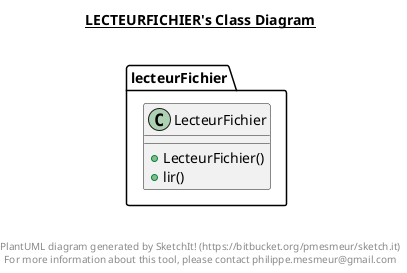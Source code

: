 @startuml

title __LECTEURFICHIER's Class Diagram__\n

  package lecteurFichier {
    class LecteurFichier {
        + LecteurFichier()
        + lir()
    }
  }
  



right footer


PlantUML diagram generated by SketchIt! (https://bitbucket.org/pmesmeur/sketch.it)
For more information about this tool, please contact philippe.mesmeur@gmail.com
endfooter

@enduml
